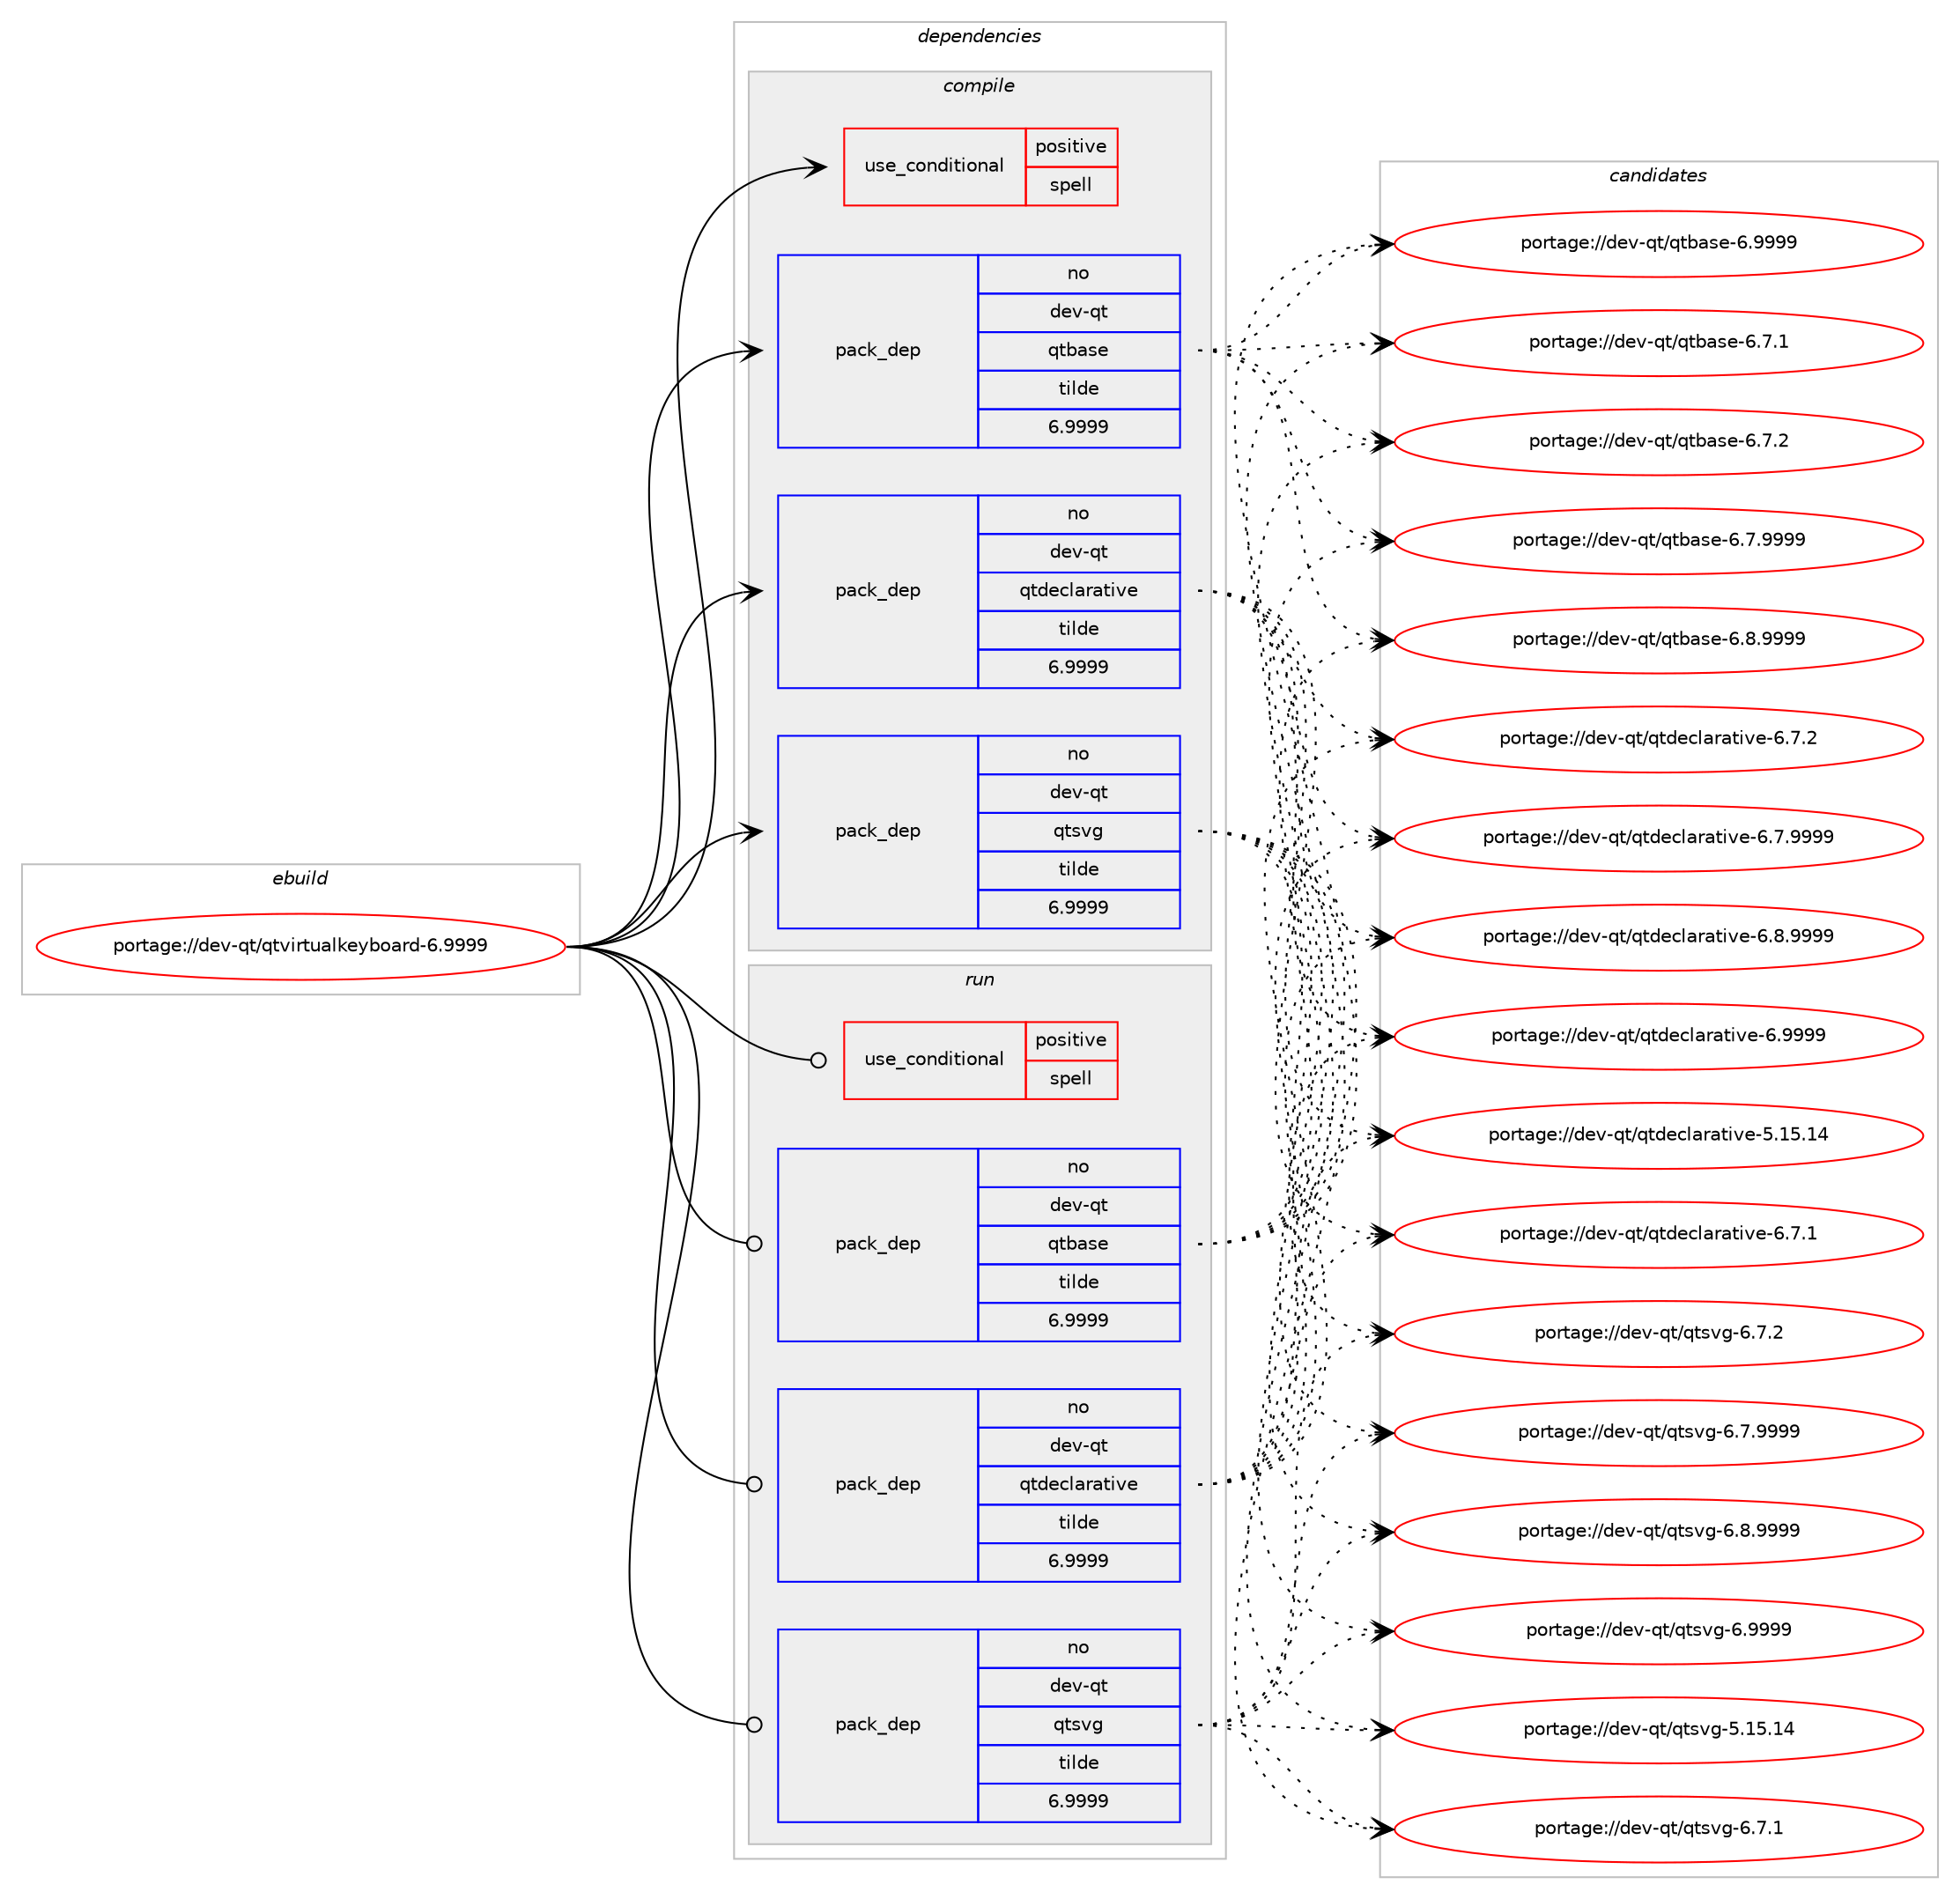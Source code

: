 digraph prolog {

# *************
# Graph options
# *************

newrank=true;
concentrate=true;
compound=true;
graph [rankdir=LR,fontname=Helvetica,fontsize=10,ranksep=1.5];#, ranksep=2.5, nodesep=0.2];
edge  [arrowhead=vee];
node  [fontname=Helvetica,fontsize=10];

# **********
# The ebuild
# **********

subgraph cluster_leftcol {
color=gray;
rank=same;
label=<<i>ebuild</i>>;
id [label="portage://dev-qt/qtvirtualkeyboard-6.9999", color=red, width=4, href="../dev-qt/qtvirtualkeyboard-6.9999.svg"];
}

# ****************
# The dependencies
# ****************

subgraph cluster_midcol {
color=gray;
label=<<i>dependencies</i>>;
subgraph cluster_compile {
fillcolor="#eeeeee";
style=filled;
label=<<i>compile</i>>;
subgraph cond41238 {
dependency86634 [label=<<TABLE BORDER="0" CELLBORDER="1" CELLSPACING="0" CELLPADDING="4"><TR><TD ROWSPAN="3" CELLPADDING="10">use_conditional</TD></TR><TR><TD>positive</TD></TR><TR><TD>spell</TD></TR></TABLE>>, shape=none, color=red];
# *** BEGIN UNKNOWN DEPENDENCY TYPE (TODO) ***
# dependency86634 -> package_dependency(portage://dev-qt/qtvirtualkeyboard-6.9999,install,no,app-text,hunspell,none,[,,],any_same_slot,[])
# *** END UNKNOWN DEPENDENCY TYPE (TODO) ***

}
id:e -> dependency86634:w [weight=20,style="solid",arrowhead="vee"];
subgraph pack44156 {
dependency86635 [label=<<TABLE BORDER="0" CELLBORDER="1" CELLSPACING="0" CELLPADDING="4" WIDTH="220"><TR><TD ROWSPAN="6" CELLPADDING="30">pack_dep</TD></TR><TR><TD WIDTH="110">no</TD></TR><TR><TD>dev-qt</TD></TR><TR><TD>qtbase</TD></TR><TR><TD>tilde</TD></TR><TR><TD>6.9999</TD></TR></TABLE>>, shape=none, color=blue];
}
id:e -> dependency86635:w [weight=20,style="solid",arrowhead="vee"];
subgraph pack44157 {
dependency86636 [label=<<TABLE BORDER="0" CELLBORDER="1" CELLSPACING="0" CELLPADDING="4" WIDTH="220"><TR><TD ROWSPAN="6" CELLPADDING="30">pack_dep</TD></TR><TR><TD WIDTH="110">no</TD></TR><TR><TD>dev-qt</TD></TR><TR><TD>qtdeclarative</TD></TR><TR><TD>tilde</TD></TR><TR><TD>6.9999</TD></TR></TABLE>>, shape=none, color=blue];
}
id:e -> dependency86636:w [weight=20,style="solid",arrowhead="vee"];
subgraph pack44158 {
dependency86637 [label=<<TABLE BORDER="0" CELLBORDER="1" CELLSPACING="0" CELLPADDING="4" WIDTH="220"><TR><TD ROWSPAN="6" CELLPADDING="30">pack_dep</TD></TR><TR><TD WIDTH="110">no</TD></TR><TR><TD>dev-qt</TD></TR><TR><TD>qtsvg</TD></TR><TR><TD>tilde</TD></TR><TR><TD>6.9999</TD></TR></TABLE>>, shape=none, color=blue];
}
id:e -> dependency86637:w [weight=20,style="solid",arrowhead="vee"];
}
subgraph cluster_compileandrun {
fillcolor="#eeeeee";
style=filled;
label=<<i>compile and run</i>>;
}
subgraph cluster_run {
fillcolor="#eeeeee";
style=filled;
label=<<i>run</i>>;
subgraph cond41239 {
dependency86638 [label=<<TABLE BORDER="0" CELLBORDER="1" CELLSPACING="0" CELLPADDING="4"><TR><TD ROWSPAN="3" CELLPADDING="10">use_conditional</TD></TR><TR><TD>positive</TD></TR><TR><TD>spell</TD></TR></TABLE>>, shape=none, color=red];
# *** BEGIN UNKNOWN DEPENDENCY TYPE (TODO) ***
# dependency86638 -> package_dependency(portage://dev-qt/qtvirtualkeyboard-6.9999,run,no,app-text,hunspell,none,[,,],any_same_slot,[])
# *** END UNKNOWN DEPENDENCY TYPE (TODO) ***

}
id:e -> dependency86638:w [weight=20,style="solid",arrowhead="odot"];
subgraph pack44159 {
dependency86639 [label=<<TABLE BORDER="0" CELLBORDER="1" CELLSPACING="0" CELLPADDING="4" WIDTH="220"><TR><TD ROWSPAN="6" CELLPADDING="30">pack_dep</TD></TR><TR><TD WIDTH="110">no</TD></TR><TR><TD>dev-qt</TD></TR><TR><TD>qtbase</TD></TR><TR><TD>tilde</TD></TR><TR><TD>6.9999</TD></TR></TABLE>>, shape=none, color=blue];
}
id:e -> dependency86639:w [weight=20,style="solid",arrowhead="odot"];
subgraph pack44160 {
dependency86640 [label=<<TABLE BORDER="0" CELLBORDER="1" CELLSPACING="0" CELLPADDING="4" WIDTH="220"><TR><TD ROWSPAN="6" CELLPADDING="30">pack_dep</TD></TR><TR><TD WIDTH="110">no</TD></TR><TR><TD>dev-qt</TD></TR><TR><TD>qtdeclarative</TD></TR><TR><TD>tilde</TD></TR><TR><TD>6.9999</TD></TR></TABLE>>, shape=none, color=blue];
}
id:e -> dependency86640:w [weight=20,style="solid",arrowhead="odot"];
subgraph pack44161 {
dependency86641 [label=<<TABLE BORDER="0" CELLBORDER="1" CELLSPACING="0" CELLPADDING="4" WIDTH="220"><TR><TD ROWSPAN="6" CELLPADDING="30">pack_dep</TD></TR><TR><TD WIDTH="110">no</TD></TR><TR><TD>dev-qt</TD></TR><TR><TD>qtsvg</TD></TR><TR><TD>tilde</TD></TR><TR><TD>6.9999</TD></TR></TABLE>>, shape=none, color=blue];
}
id:e -> dependency86641:w [weight=20,style="solid",arrowhead="odot"];
}
}

# **************
# The candidates
# **************

subgraph cluster_choices {
rank=same;
color=gray;
label=<<i>candidates</i>>;

subgraph choice44156 {
color=black;
nodesep=1;
choice10010111845113116471131169897115101455446554649 [label="portage://dev-qt/qtbase-6.7.1", color=red, width=4,href="../dev-qt/qtbase-6.7.1.svg"];
choice10010111845113116471131169897115101455446554650 [label="portage://dev-qt/qtbase-6.7.2", color=red, width=4,href="../dev-qt/qtbase-6.7.2.svg"];
choice10010111845113116471131169897115101455446554657575757 [label="portage://dev-qt/qtbase-6.7.9999", color=red, width=4,href="../dev-qt/qtbase-6.7.9999.svg"];
choice10010111845113116471131169897115101455446564657575757 [label="portage://dev-qt/qtbase-6.8.9999", color=red, width=4,href="../dev-qt/qtbase-6.8.9999.svg"];
choice1001011184511311647113116989711510145544657575757 [label="portage://dev-qt/qtbase-6.9999", color=red, width=4,href="../dev-qt/qtbase-6.9999.svg"];
dependency86635:e -> choice10010111845113116471131169897115101455446554649:w [style=dotted,weight="100"];
dependency86635:e -> choice10010111845113116471131169897115101455446554650:w [style=dotted,weight="100"];
dependency86635:e -> choice10010111845113116471131169897115101455446554657575757:w [style=dotted,weight="100"];
dependency86635:e -> choice10010111845113116471131169897115101455446564657575757:w [style=dotted,weight="100"];
dependency86635:e -> choice1001011184511311647113116989711510145544657575757:w [style=dotted,weight="100"];
}
subgraph choice44157 {
color=black;
nodesep=1;
choice10010111845113116471131161001019910897114971161051181014553464953464952 [label="portage://dev-qt/qtdeclarative-5.15.14", color=red, width=4,href="../dev-qt/qtdeclarative-5.15.14.svg"];
choice1001011184511311647113116100101991089711497116105118101455446554649 [label="portage://dev-qt/qtdeclarative-6.7.1", color=red, width=4,href="../dev-qt/qtdeclarative-6.7.1.svg"];
choice1001011184511311647113116100101991089711497116105118101455446554650 [label="portage://dev-qt/qtdeclarative-6.7.2", color=red, width=4,href="../dev-qt/qtdeclarative-6.7.2.svg"];
choice1001011184511311647113116100101991089711497116105118101455446554657575757 [label="portage://dev-qt/qtdeclarative-6.7.9999", color=red, width=4,href="../dev-qt/qtdeclarative-6.7.9999.svg"];
choice1001011184511311647113116100101991089711497116105118101455446564657575757 [label="portage://dev-qt/qtdeclarative-6.8.9999", color=red, width=4,href="../dev-qt/qtdeclarative-6.8.9999.svg"];
choice100101118451131164711311610010199108971149711610511810145544657575757 [label="portage://dev-qt/qtdeclarative-6.9999", color=red, width=4,href="../dev-qt/qtdeclarative-6.9999.svg"];
dependency86636:e -> choice10010111845113116471131161001019910897114971161051181014553464953464952:w [style=dotted,weight="100"];
dependency86636:e -> choice1001011184511311647113116100101991089711497116105118101455446554649:w [style=dotted,weight="100"];
dependency86636:e -> choice1001011184511311647113116100101991089711497116105118101455446554650:w [style=dotted,weight="100"];
dependency86636:e -> choice1001011184511311647113116100101991089711497116105118101455446554657575757:w [style=dotted,weight="100"];
dependency86636:e -> choice1001011184511311647113116100101991089711497116105118101455446564657575757:w [style=dotted,weight="100"];
dependency86636:e -> choice100101118451131164711311610010199108971149711610511810145544657575757:w [style=dotted,weight="100"];
}
subgraph choice44158 {
color=black;
nodesep=1;
choice10010111845113116471131161151181034553464953464952 [label="portage://dev-qt/qtsvg-5.15.14", color=red, width=4,href="../dev-qt/qtsvg-5.15.14.svg"];
choice1001011184511311647113116115118103455446554649 [label="portage://dev-qt/qtsvg-6.7.1", color=red, width=4,href="../dev-qt/qtsvg-6.7.1.svg"];
choice1001011184511311647113116115118103455446554650 [label="portage://dev-qt/qtsvg-6.7.2", color=red, width=4,href="../dev-qt/qtsvg-6.7.2.svg"];
choice1001011184511311647113116115118103455446554657575757 [label="portage://dev-qt/qtsvg-6.7.9999", color=red, width=4,href="../dev-qt/qtsvg-6.7.9999.svg"];
choice1001011184511311647113116115118103455446564657575757 [label="portage://dev-qt/qtsvg-6.8.9999", color=red, width=4,href="../dev-qt/qtsvg-6.8.9999.svg"];
choice100101118451131164711311611511810345544657575757 [label="portage://dev-qt/qtsvg-6.9999", color=red, width=4,href="../dev-qt/qtsvg-6.9999.svg"];
dependency86637:e -> choice10010111845113116471131161151181034553464953464952:w [style=dotted,weight="100"];
dependency86637:e -> choice1001011184511311647113116115118103455446554649:w [style=dotted,weight="100"];
dependency86637:e -> choice1001011184511311647113116115118103455446554650:w [style=dotted,weight="100"];
dependency86637:e -> choice1001011184511311647113116115118103455446554657575757:w [style=dotted,weight="100"];
dependency86637:e -> choice1001011184511311647113116115118103455446564657575757:w [style=dotted,weight="100"];
dependency86637:e -> choice100101118451131164711311611511810345544657575757:w [style=dotted,weight="100"];
}
subgraph choice44159 {
color=black;
nodesep=1;
choice10010111845113116471131169897115101455446554649 [label="portage://dev-qt/qtbase-6.7.1", color=red, width=4,href="../dev-qt/qtbase-6.7.1.svg"];
choice10010111845113116471131169897115101455446554650 [label="portage://dev-qt/qtbase-6.7.2", color=red, width=4,href="../dev-qt/qtbase-6.7.2.svg"];
choice10010111845113116471131169897115101455446554657575757 [label="portage://dev-qt/qtbase-6.7.9999", color=red, width=4,href="../dev-qt/qtbase-6.7.9999.svg"];
choice10010111845113116471131169897115101455446564657575757 [label="portage://dev-qt/qtbase-6.8.9999", color=red, width=4,href="../dev-qt/qtbase-6.8.9999.svg"];
choice1001011184511311647113116989711510145544657575757 [label="portage://dev-qt/qtbase-6.9999", color=red, width=4,href="../dev-qt/qtbase-6.9999.svg"];
dependency86639:e -> choice10010111845113116471131169897115101455446554649:w [style=dotted,weight="100"];
dependency86639:e -> choice10010111845113116471131169897115101455446554650:w [style=dotted,weight="100"];
dependency86639:e -> choice10010111845113116471131169897115101455446554657575757:w [style=dotted,weight="100"];
dependency86639:e -> choice10010111845113116471131169897115101455446564657575757:w [style=dotted,weight="100"];
dependency86639:e -> choice1001011184511311647113116989711510145544657575757:w [style=dotted,weight="100"];
}
subgraph choice44160 {
color=black;
nodesep=1;
choice10010111845113116471131161001019910897114971161051181014553464953464952 [label="portage://dev-qt/qtdeclarative-5.15.14", color=red, width=4,href="../dev-qt/qtdeclarative-5.15.14.svg"];
choice1001011184511311647113116100101991089711497116105118101455446554649 [label="portage://dev-qt/qtdeclarative-6.7.1", color=red, width=4,href="../dev-qt/qtdeclarative-6.7.1.svg"];
choice1001011184511311647113116100101991089711497116105118101455446554650 [label="portage://dev-qt/qtdeclarative-6.7.2", color=red, width=4,href="../dev-qt/qtdeclarative-6.7.2.svg"];
choice1001011184511311647113116100101991089711497116105118101455446554657575757 [label="portage://dev-qt/qtdeclarative-6.7.9999", color=red, width=4,href="../dev-qt/qtdeclarative-6.7.9999.svg"];
choice1001011184511311647113116100101991089711497116105118101455446564657575757 [label="portage://dev-qt/qtdeclarative-6.8.9999", color=red, width=4,href="../dev-qt/qtdeclarative-6.8.9999.svg"];
choice100101118451131164711311610010199108971149711610511810145544657575757 [label="portage://dev-qt/qtdeclarative-6.9999", color=red, width=4,href="../dev-qt/qtdeclarative-6.9999.svg"];
dependency86640:e -> choice10010111845113116471131161001019910897114971161051181014553464953464952:w [style=dotted,weight="100"];
dependency86640:e -> choice1001011184511311647113116100101991089711497116105118101455446554649:w [style=dotted,weight="100"];
dependency86640:e -> choice1001011184511311647113116100101991089711497116105118101455446554650:w [style=dotted,weight="100"];
dependency86640:e -> choice1001011184511311647113116100101991089711497116105118101455446554657575757:w [style=dotted,weight="100"];
dependency86640:e -> choice1001011184511311647113116100101991089711497116105118101455446564657575757:w [style=dotted,weight="100"];
dependency86640:e -> choice100101118451131164711311610010199108971149711610511810145544657575757:w [style=dotted,weight="100"];
}
subgraph choice44161 {
color=black;
nodesep=1;
choice10010111845113116471131161151181034553464953464952 [label="portage://dev-qt/qtsvg-5.15.14", color=red, width=4,href="../dev-qt/qtsvg-5.15.14.svg"];
choice1001011184511311647113116115118103455446554649 [label="portage://dev-qt/qtsvg-6.7.1", color=red, width=4,href="../dev-qt/qtsvg-6.7.1.svg"];
choice1001011184511311647113116115118103455446554650 [label="portage://dev-qt/qtsvg-6.7.2", color=red, width=4,href="../dev-qt/qtsvg-6.7.2.svg"];
choice1001011184511311647113116115118103455446554657575757 [label="portage://dev-qt/qtsvg-6.7.9999", color=red, width=4,href="../dev-qt/qtsvg-6.7.9999.svg"];
choice1001011184511311647113116115118103455446564657575757 [label="portage://dev-qt/qtsvg-6.8.9999", color=red, width=4,href="../dev-qt/qtsvg-6.8.9999.svg"];
choice100101118451131164711311611511810345544657575757 [label="portage://dev-qt/qtsvg-6.9999", color=red, width=4,href="../dev-qt/qtsvg-6.9999.svg"];
dependency86641:e -> choice10010111845113116471131161151181034553464953464952:w [style=dotted,weight="100"];
dependency86641:e -> choice1001011184511311647113116115118103455446554649:w [style=dotted,weight="100"];
dependency86641:e -> choice1001011184511311647113116115118103455446554650:w [style=dotted,weight="100"];
dependency86641:e -> choice1001011184511311647113116115118103455446554657575757:w [style=dotted,weight="100"];
dependency86641:e -> choice1001011184511311647113116115118103455446564657575757:w [style=dotted,weight="100"];
dependency86641:e -> choice100101118451131164711311611511810345544657575757:w [style=dotted,weight="100"];
}
}

}
